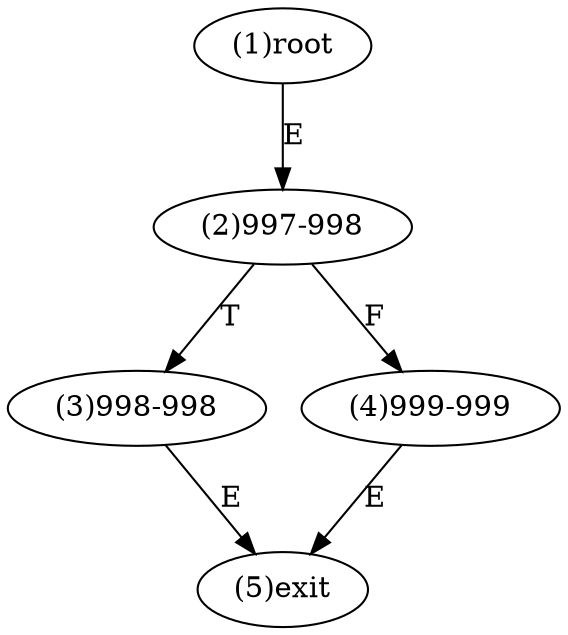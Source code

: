 digraph "" { 
1[ label="(1)root"];
2[ label="(2)997-998"];
3[ label="(3)998-998"];
4[ label="(4)999-999"];
5[ label="(5)exit"];
1->2[ label="E"];
2->4[ label="F"];
2->3[ label="T"];
3->5[ label="E"];
4->5[ label="E"];
}